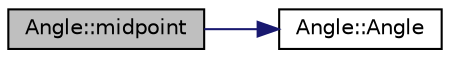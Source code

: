 digraph "Angle::midpoint"
{
 // LATEX_PDF_SIZE
  edge [fontname="Helvetica",fontsize="10",labelfontname="Helvetica",labelfontsize="10"];
  node [fontname="Helvetica",fontsize="10",shape=record];
  rankdir="LR";
  Node1 [label="Angle::midpoint",height=0.2,width=0.4,color="black", fillcolor="grey75", style="filled", fontcolor="black",tooltip=" "];
  Node1 -> Node2 [color="midnightblue",fontsize="10",style="solid",fontname="Helvetica"];
  Node2 [label="Angle::Angle",height=0.2,width=0.4,color="black", fillcolor="white", style="filled",URL="$d2/d39/class_angle.html#aca3c6e1519b40835d31736430ca082a9",tooltip=" "];
}

